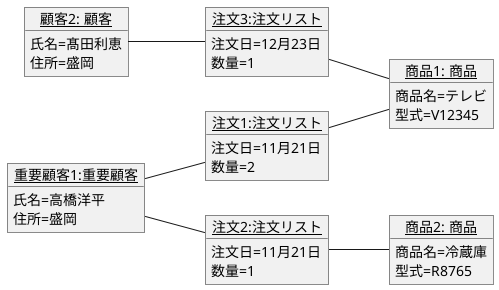 @startuml ユースケース図
'【シナリオ】
'11月21日、重要顧客の高橋洋平さんが売り場に来られて、テレビ（型式V12345）を２台と冷蔵庫（型式R8765）１台注文していきました。
'12月23日高田利恵さんも同じ冷蔵庫を1台注文していきました。
'12月30日に大坪直之さんが来店し、売り場のプロジェクタ（型式P1122）を熱心に見ていましたが、残念ながら注文せずにお帰りになりました。
left to right direction
object "<u>顧客2: 顧客</u>" as c {
氏名=髙田利恵
住所=盛岡
}

object "<u>商品1: 商品</u>" as s1 {
商品名=テレビ
型式=V12345
}

object "<u>商品2: 商品</u>" as s2 {
商品名=冷蔵庫
型式=R8765
}

object "<u>重要顧客1:重要顧客</u>" as D {
氏名=高橋洋平
住所=盛岡
}

object "<u>注文1:注文リスト</u>" as T1 {
注文日=11月21日
数量=2
}

object "<u>注文2:注文リスト</u>" as T2 {
注文日=11月21日
数量=1
}

object "<u>注文3:注文リスト</u>" as T3 {
注文日=12月23日
数量=1
}

D -- T1
D -- T2
T1 -- s1
T2 -- s2
T3 -- s1
c -- T3
@enduml